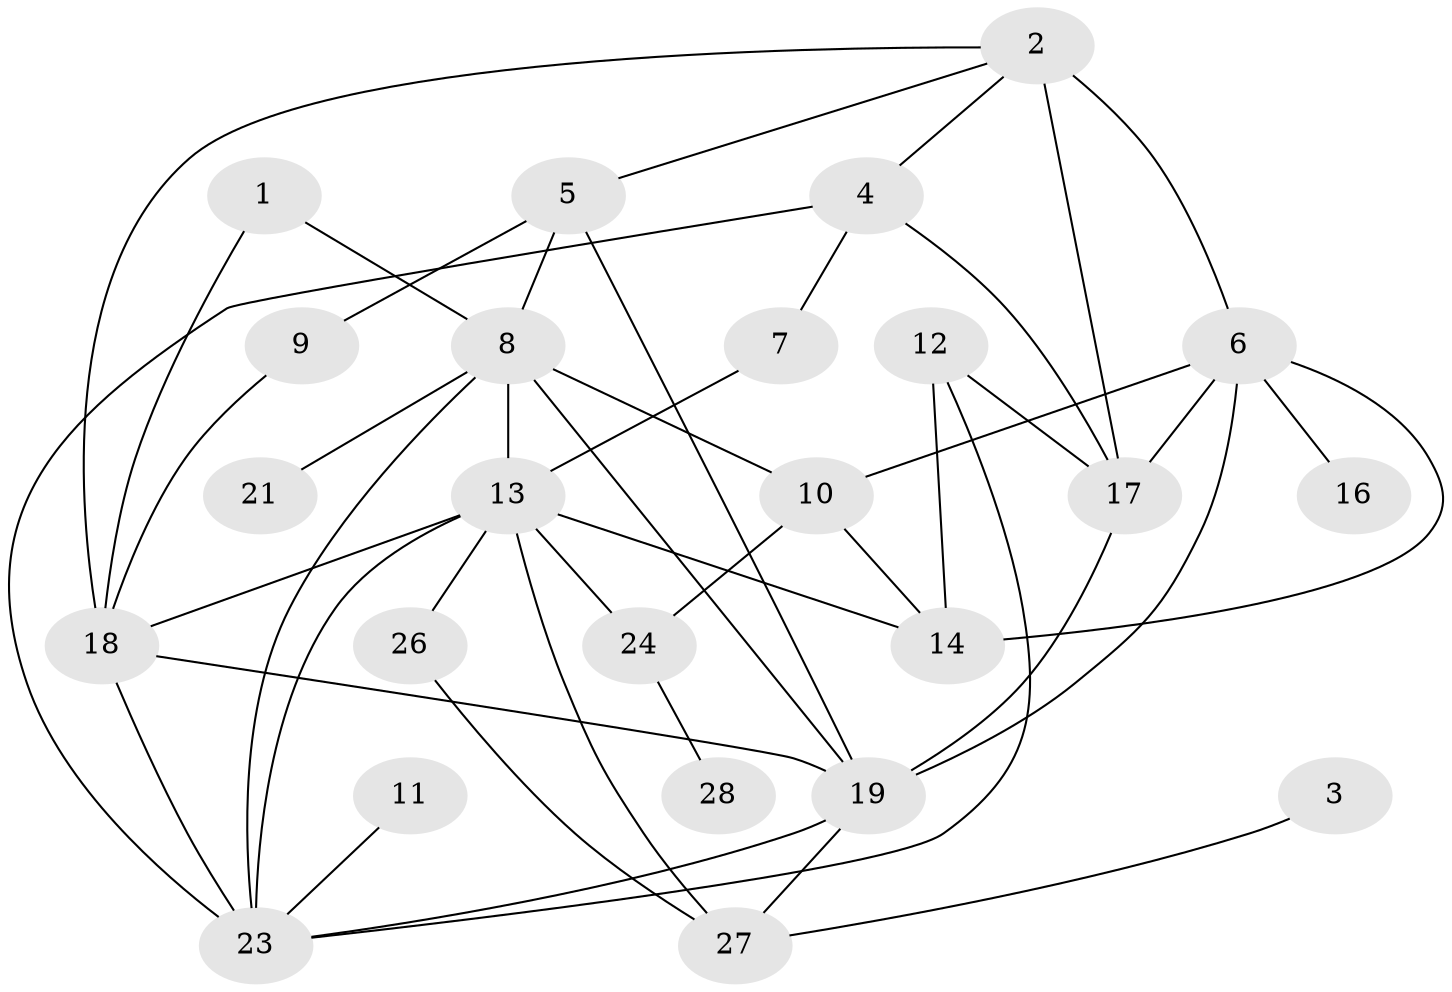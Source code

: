 // original degree distribution, {3: 0.18181818181818182, 2: 0.2727272727272727, 1: 0.16363636363636364, 5: 0.07272727272727272, 6: 0.05454545454545454, 0: 0.07272727272727272, 7: 0.05454545454545454, 4: 0.12727272727272726}
// Generated by graph-tools (version 1.1) at 2025/48/03/04/25 22:48:18]
// undirected, 24 vertices, 45 edges
graph export_dot {
  node [color=gray90,style=filled];
  1;
  2;
  3;
  4;
  5;
  6;
  7;
  8;
  9;
  10;
  11;
  12;
  13;
  14;
  16;
  17;
  18;
  19;
  21;
  23;
  24;
  26;
  27;
  28;
  1 -- 8 [weight=1.0];
  1 -- 18 [weight=1.0];
  2 -- 4 [weight=1.0];
  2 -- 5 [weight=1.0];
  2 -- 6 [weight=1.0];
  2 -- 17 [weight=2.0];
  2 -- 18 [weight=1.0];
  3 -- 27 [weight=1.0];
  4 -- 7 [weight=1.0];
  4 -- 17 [weight=1.0];
  4 -- 23 [weight=1.0];
  5 -- 8 [weight=1.0];
  5 -- 9 [weight=1.0];
  5 -- 19 [weight=1.0];
  6 -- 10 [weight=1.0];
  6 -- 14 [weight=1.0];
  6 -- 16 [weight=1.0];
  6 -- 17 [weight=1.0];
  6 -- 19 [weight=1.0];
  7 -- 13 [weight=1.0];
  8 -- 10 [weight=1.0];
  8 -- 13 [weight=1.0];
  8 -- 19 [weight=1.0];
  8 -- 21 [weight=1.0];
  8 -- 23 [weight=1.0];
  9 -- 18 [weight=1.0];
  10 -- 14 [weight=1.0];
  10 -- 24 [weight=1.0];
  11 -- 23 [weight=1.0];
  12 -- 14 [weight=1.0];
  12 -- 17 [weight=1.0];
  12 -- 23 [weight=1.0];
  13 -- 14 [weight=1.0];
  13 -- 18 [weight=1.0];
  13 -- 23 [weight=2.0];
  13 -- 24 [weight=1.0];
  13 -- 26 [weight=1.0];
  13 -- 27 [weight=1.0];
  17 -- 19 [weight=1.0];
  18 -- 19 [weight=1.0];
  18 -- 23 [weight=3.0];
  19 -- 23 [weight=1.0];
  19 -- 27 [weight=1.0];
  24 -- 28 [weight=1.0];
  26 -- 27 [weight=1.0];
}
